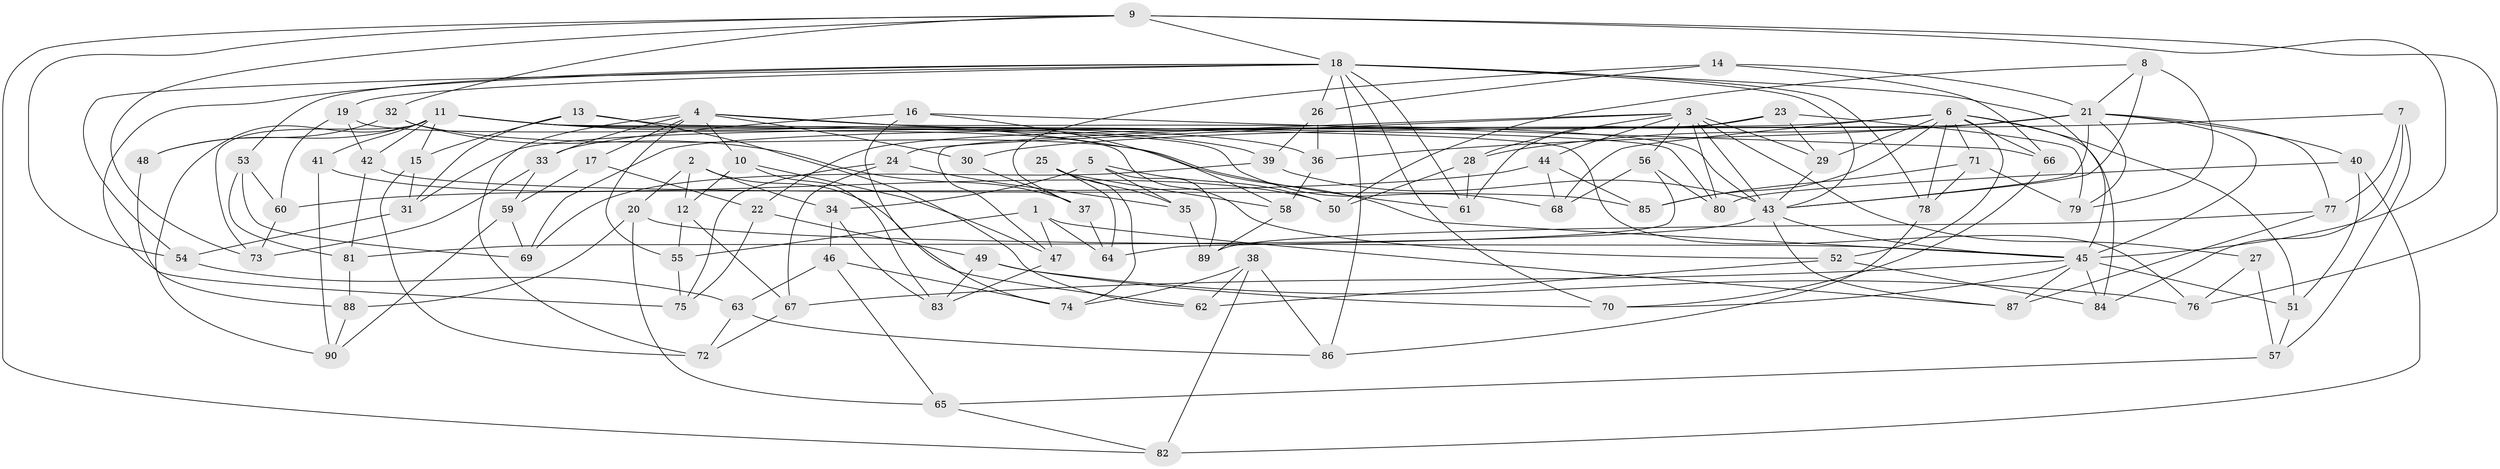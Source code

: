 // original degree distribution, {4: 1.0}
// Generated by graph-tools (version 1.1) at 2025/53/03/04/25 22:53:48]
// undirected, 90 vertices, 203 edges
graph export_dot {
  node [color=gray90,style=filled];
  1;
  2;
  3;
  4;
  5;
  6;
  7;
  8;
  9;
  10;
  11;
  12;
  13;
  14;
  15;
  16;
  17;
  18;
  19;
  20;
  21;
  22;
  23;
  24;
  25;
  26;
  27;
  28;
  29;
  30;
  31;
  32;
  33;
  34;
  35;
  36;
  37;
  38;
  39;
  40;
  41;
  42;
  43;
  44;
  45;
  46;
  47;
  48;
  49;
  50;
  51;
  52;
  53;
  54;
  55;
  56;
  57;
  58;
  59;
  60;
  61;
  62;
  63;
  64;
  65;
  66;
  67;
  68;
  69;
  70;
  71;
  72;
  73;
  74;
  75;
  76;
  77;
  78;
  79;
  80;
  81;
  82;
  83;
  84;
  85;
  86;
  87;
  88;
  89;
  90;
  1 -- 47 [weight=1.0];
  1 -- 55 [weight=1.0];
  1 -- 64 [weight=1.0];
  1 -- 87 [weight=1.0];
  2 -- 12 [weight=1.0];
  2 -- 20 [weight=1.0];
  2 -- 34 [weight=1.0];
  2 -- 62 [weight=1.0];
  3 -- 24 [weight=1.0];
  3 -- 27 [weight=2.0];
  3 -- 28 [weight=1.0];
  3 -- 29 [weight=1.0];
  3 -- 43 [weight=1.0];
  3 -- 44 [weight=1.0];
  3 -- 47 [weight=1.0];
  3 -- 56 [weight=1.0];
  3 -- 80 [weight=1.0];
  4 -- 10 [weight=1.0];
  4 -- 17 [weight=2.0];
  4 -- 30 [weight=2.0];
  4 -- 33 [weight=1.0];
  4 -- 36 [weight=1.0];
  4 -- 43 [weight=1.0];
  4 -- 55 [weight=1.0];
  4 -- 72 [weight=1.0];
  5 -- 34 [weight=1.0];
  5 -- 35 [weight=1.0];
  5 -- 50 [weight=1.0];
  5 -- 89 [weight=1.0];
  6 -- 29 [weight=3.0];
  6 -- 51 [weight=1.0];
  6 -- 52 [weight=1.0];
  6 -- 66 [weight=1.0];
  6 -- 68 [weight=1.0];
  6 -- 69 [weight=1.0];
  6 -- 71 [weight=1.0];
  6 -- 78 [weight=1.0];
  6 -- 84 [weight=1.0];
  6 -- 85 [weight=1.0];
  7 -- 30 [weight=1.0];
  7 -- 57 [weight=1.0];
  7 -- 77 [weight=1.0];
  7 -- 84 [weight=1.0];
  8 -- 21 [weight=1.0];
  8 -- 43 [weight=1.0];
  8 -- 50 [weight=1.0];
  8 -- 79 [weight=1.0];
  9 -- 18 [weight=1.0];
  9 -- 32 [weight=1.0];
  9 -- 45 [weight=2.0];
  9 -- 54 [weight=1.0];
  9 -- 73 [weight=1.0];
  9 -- 76 [weight=1.0];
  9 -- 82 [weight=1.0];
  10 -- 12 [weight=1.0];
  10 -- 47 [weight=1.0];
  10 -- 83 [weight=1.0];
  11 -- 15 [weight=1.0];
  11 -- 39 [weight=1.0];
  11 -- 41 [weight=2.0];
  11 -- 42 [weight=1.0];
  11 -- 45 [weight=1.0];
  11 -- 48 [weight=2.0];
  11 -- 68 [weight=1.0];
  11 -- 73 [weight=1.0];
  11 -- 80 [weight=1.0];
  11 -- 90 [weight=1.0];
  12 -- 55 [weight=1.0];
  12 -- 67 [weight=1.0];
  13 -- 15 [weight=1.0];
  13 -- 31 [weight=1.0];
  13 -- 62 [weight=1.0];
  13 -- 76 [weight=1.0];
  14 -- 21 [weight=1.0];
  14 -- 26 [weight=1.0];
  14 -- 37 [weight=1.0];
  14 -- 66 [weight=1.0];
  15 -- 31 [weight=1.0];
  15 -- 72 [weight=1.0];
  16 -- 33 [weight=1.0];
  16 -- 58 [weight=1.0];
  16 -- 66 [weight=1.0];
  16 -- 74 [weight=1.0];
  17 -- 22 [weight=1.0];
  17 -- 59 [weight=1.0];
  18 -- 19 [weight=1.0];
  18 -- 26 [weight=1.0];
  18 -- 43 [weight=1.0];
  18 -- 45 [weight=1.0];
  18 -- 53 [weight=1.0];
  18 -- 54 [weight=1.0];
  18 -- 61 [weight=1.0];
  18 -- 70 [weight=1.0];
  18 -- 75 [weight=1.0];
  18 -- 78 [weight=1.0];
  18 -- 86 [weight=1.0];
  19 -- 42 [weight=1.0];
  19 -- 52 [weight=1.0];
  19 -- 60 [weight=1.0];
  20 -- 45 [weight=1.0];
  20 -- 65 [weight=1.0];
  20 -- 88 [weight=1.0];
  21 -- 22 [weight=1.0];
  21 -- 28 [weight=1.0];
  21 -- 36 [weight=1.0];
  21 -- 40 [weight=1.0];
  21 -- 43 [weight=3.0];
  21 -- 45 [weight=1.0];
  21 -- 77 [weight=1.0];
  21 -- 79 [weight=1.0];
  22 -- 49 [weight=1.0];
  22 -- 75 [weight=1.0];
  23 -- 29 [weight=1.0];
  23 -- 31 [weight=1.0];
  23 -- 61 [weight=1.0];
  23 -- 79 [weight=1.0];
  24 -- 35 [weight=1.0];
  24 -- 67 [weight=1.0];
  24 -- 75 [weight=1.0];
  25 -- 35 [weight=1.0];
  25 -- 58 [weight=1.0];
  25 -- 64 [weight=1.0];
  25 -- 74 [weight=1.0];
  26 -- 36 [weight=1.0];
  26 -- 39 [weight=1.0];
  27 -- 57 [weight=1.0];
  27 -- 76 [weight=1.0];
  28 -- 50 [weight=1.0];
  28 -- 61 [weight=1.0];
  29 -- 43 [weight=1.0];
  30 -- 37 [weight=1.0];
  31 -- 54 [weight=1.0];
  32 -- 37 [weight=1.0];
  32 -- 48 [weight=1.0];
  32 -- 61 [weight=1.0];
  33 -- 59 [weight=1.0];
  33 -- 73 [weight=1.0];
  34 -- 46 [weight=1.0];
  34 -- 83 [weight=1.0];
  35 -- 89 [weight=1.0];
  36 -- 58 [weight=1.0];
  37 -- 64 [weight=1.0];
  38 -- 62 [weight=1.0];
  38 -- 74 [weight=1.0];
  38 -- 82 [weight=1.0];
  38 -- 86 [weight=1.0];
  39 -- 43 [weight=1.0];
  39 -- 69 [weight=1.0];
  40 -- 51 [weight=1.0];
  40 -- 80 [weight=1.0];
  40 -- 82 [weight=1.0];
  41 -- 50 [weight=1.0];
  41 -- 90 [weight=1.0];
  42 -- 81 [weight=1.0];
  42 -- 85 [weight=1.0];
  43 -- 45 [weight=1.0];
  43 -- 81 [weight=1.0];
  43 -- 87 [weight=1.0];
  44 -- 60 [weight=1.0];
  44 -- 68 [weight=1.0];
  44 -- 85 [weight=1.0];
  45 -- 51 [weight=1.0];
  45 -- 67 [weight=1.0];
  45 -- 70 [weight=1.0];
  45 -- 84 [weight=1.0];
  45 -- 87 [weight=1.0];
  46 -- 63 [weight=1.0];
  46 -- 65 [weight=1.0];
  46 -- 74 [weight=1.0];
  47 -- 83 [weight=1.0];
  48 -- 88 [weight=1.0];
  49 -- 70 [weight=1.0];
  49 -- 76 [weight=1.0];
  49 -- 83 [weight=1.0];
  51 -- 57 [weight=1.0];
  52 -- 62 [weight=1.0];
  52 -- 84 [weight=1.0];
  53 -- 60 [weight=1.0];
  53 -- 69 [weight=1.0];
  53 -- 81 [weight=1.0];
  54 -- 63 [weight=1.0];
  55 -- 75 [weight=1.0];
  56 -- 64 [weight=1.0];
  56 -- 68 [weight=1.0];
  56 -- 80 [weight=1.0];
  57 -- 65 [weight=1.0];
  58 -- 89 [weight=1.0];
  59 -- 69 [weight=1.0];
  59 -- 90 [weight=1.0];
  60 -- 73 [weight=1.0];
  63 -- 72 [weight=1.0];
  63 -- 86 [weight=1.0];
  65 -- 82 [weight=1.0];
  66 -- 70 [weight=1.0];
  67 -- 72 [weight=1.0];
  71 -- 78 [weight=1.0];
  71 -- 79 [weight=1.0];
  71 -- 85 [weight=1.0];
  77 -- 87 [weight=1.0];
  77 -- 89 [weight=1.0];
  78 -- 86 [weight=1.0];
  81 -- 88 [weight=1.0];
  88 -- 90 [weight=1.0];
}

